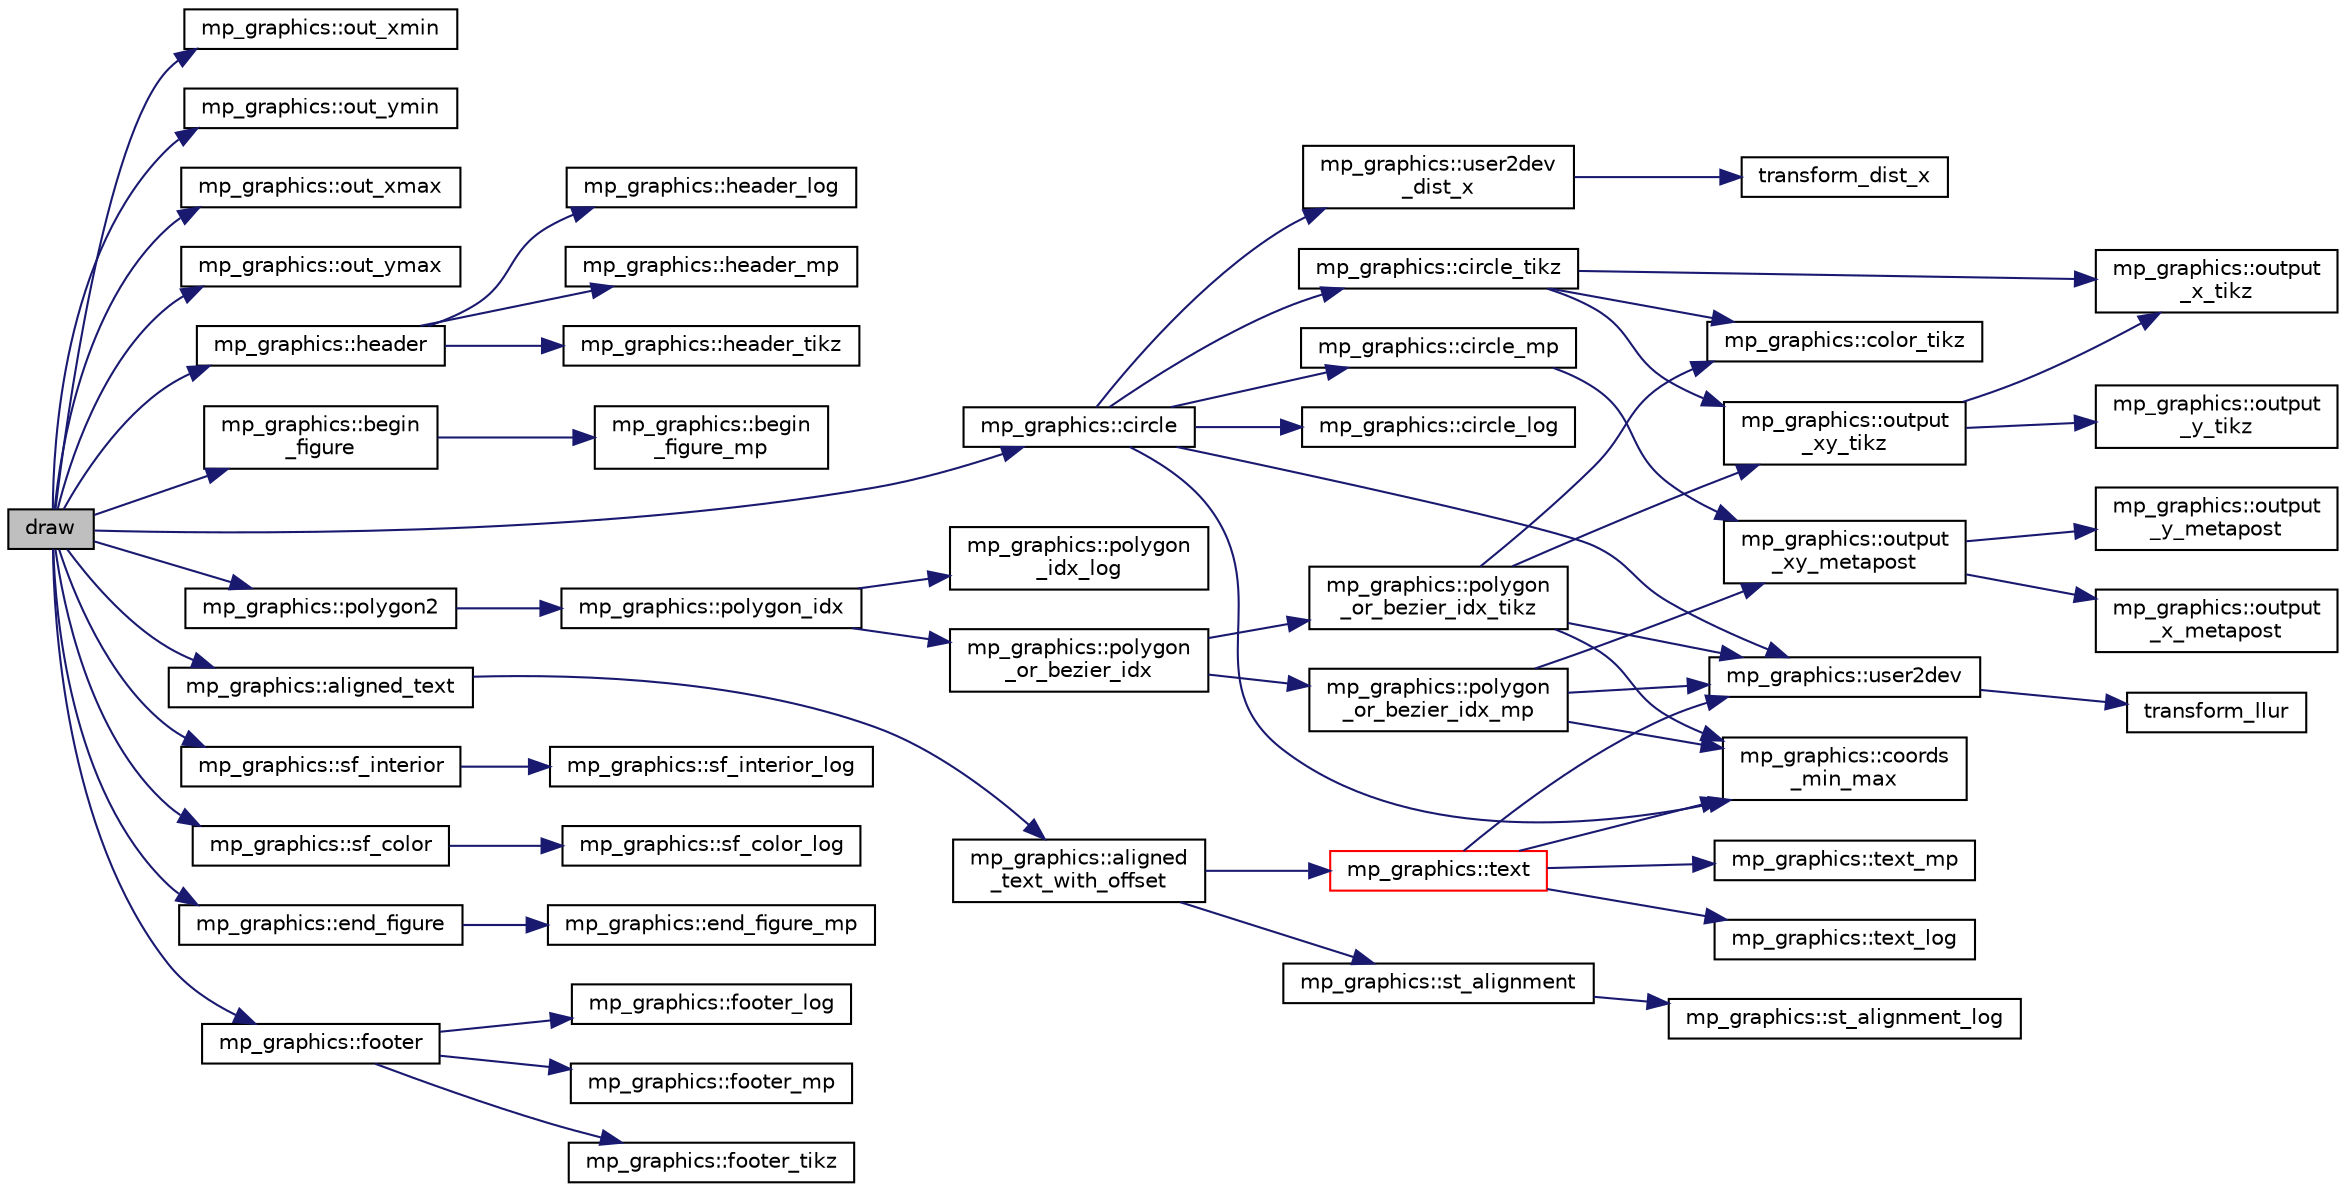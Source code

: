 digraph "draw"
{
  edge [fontname="Helvetica",fontsize="10",labelfontname="Helvetica",labelfontsize="10"];
  node [fontname="Helvetica",fontsize="10",shape=record];
  rankdir="LR";
  Node24 [label="draw",height=0.2,width=0.4,color="black", fillcolor="grey75", style="filled", fontcolor="black"];
  Node24 -> Node25 [color="midnightblue",fontsize="10",style="solid",fontname="Helvetica"];
  Node25 [label="mp_graphics::out_xmin",height=0.2,width=0.4,color="black", fillcolor="white", style="filled",URL="$da/d2c/classmp__graphics.html#a565bfb3987a4e246e3fd61d15c714ee7"];
  Node24 -> Node26 [color="midnightblue",fontsize="10",style="solid",fontname="Helvetica"];
  Node26 [label="mp_graphics::out_ymin",height=0.2,width=0.4,color="black", fillcolor="white", style="filled",URL="$da/d2c/classmp__graphics.html#a01d97c3ec8360a3c2244aa895e2b9c9e"];
  Node24 -> Node27 [color="midnightblue",fontsize="10",style="solid",fontname="Helvetica"];
  Node27 [label="mp_graphics::out_xmax",height=0.2,width=0.4,color="black", fillcolor="white", style="filled",URL="$da/d2c/classmp__graphics.html#af0f66267f65077db72afeb0ce0b8df31"];
  Node24 -> Node28 [color="midnightblue",fontsize="10",style="solid",fontname="Helvetica"];
  Node28 [label="mp_graphics::out_ymax",height=0.2,width=0.4,color="black", fillcolor="white", style="filled",URL="$da/d2c/classmp__graphics.html#a16d4b00f27d431c20c08840b6043cc7f"];
  Node24 -> Node29 [color="midnightblue",fontsize="10",style="solid",fontname="Helvetica"];
  Node29 [label="mp_graphics::header",height=0.2,width=0.4,color="black", fillcolor="white", style="filled",URL="$da/d2c/classmp__graphics.html#ad500b1cac8c75bf8a2f2ac78938c4e30"];
  Node29 -> Node30 [color="midnightblue",fontsize="10",style="solid",fontname="Helvetica"];
  Node30 [label="mp_graphics::header_log",height=0.2,width=0.4,color="black", fillcolor="white", style="filled",URL="$da/d2c/classmp__graphics.html#a001ad397d28bb3032a3201aac0896ce8"];
  Node29 -> Node31 [color="midnightblue",fontsize="10",style="solid",fontname="Helvetica"];
  Node31 [label="mp_graphics::header_mp",height=0.2,width=0.4,color="black", fillcolor="white", style="filled",URL="$da/d2c/classmp__graphics.html#ad08252e9be57fd9d484a80a1c3602969"];
  Node29 -> Node32 [color="midnightblue",fontsize="10",style="solid",fontname="Helvetica"];
  Node32 [label="mp_graphics::header_tikz",height=0.2,width=0.4,color="black", fillcolor="white", style="filled",URL="$da/d2c/classmp__graphics.html#a89a5fbf0e495443260399c1b6b3bb320"];
  Node24 -> Node33 [color="midnightblue",fontsize="10",style="solid",fontname="Helvetica"];
  Node33 [label="mp_graphics::begin\l_figure",height=0.2,width=0.4,color="black", fillcolor="white", style="filled",URL="$da/d2c/classmp__graphics.html#a5755257d778fb161984a756d0ad9c600"];
  Node33 -> Node34 [color="midnightblue",fontsize="10",style="solid",fontname="Helvetica"];
  Node34 [label="mp_graphics::begin\l_figure_mp",height=0.2,width=0.4,color="black", fillcolor="white", style="filled",URL="$da/d2c/classmp__graphics.html#aab98691d8a4a65a5ac8ed06e8f71c640"];
  Node24 -> Node35 [color="midnightblue",fontsize="10",style="solid",fontname="Helvetica"];
  Node35 [label="mp_graphics::circle",height=0.2,width=0.4,color="black", fillcolor="white", style="filled",URL="$da/d2c/classmp__graphics.html#a0e1e32cdfd93dd41678a1dda2671ab6e"];
  Node35 -> Node36 [color="midnightblue",fontsize="10",style="solid",fontname="Helvetica"];
  Node36 [label="mp_graphics::coords\l_min_max",height=0.2,width=0.4,color="black", fillcolor="white", style="filled",URL="$da/d2c/classmp__graphics.html#afa0af74da2afd1d00b2eeb5e25b4f596"];
  Node35 -> Node37 [color="midnightblue",fontsize="10",style="solid",fontname="Helvetica"];
  Node37 [label="mp_graphics::user2dev",height=0.2,width=0.4,color="black", fillcolor="white", style="filled",URL="$da/d2c/classmp__graphics.html#af087f5f4b08c72f67f5e35cc312070fb"];
  Node37 -> Node38 [color="midnightblue",fontsize="10",style="solid",fontname="Helvetica"];
  Node38 [label="transform_llur",height=0.2,width=0.4,color="black", fillcolor="white", style="filled",URL="$d9/d29/draw_8_c.html#af38b139f64e19404b9a944c7188d4aff"];
  Node35 -> Node39 [color="midnightblue",fontsize="10",style="solid",fontname="Helvetica"];
  Node39 [label="mp_graphics::user2dev\l_dist_x",height=0.2,width=0.4,color="black", fillcolor="white", style="filled",URL="$da/d2c/classmp__graphics.html#a0c6b0bda2fbf3a7baa984eba08a87478"];
  Node39 -> Node40 [color="midnightblue",fontsize="10",style="solid",fontname="Helvetica"];
  Node40 [label="transform_dist_x",height=0.2,width=0.4,color="black", fillcolor="white", style="filled",URL="$d9/d29/draw_8_c.html#ae3c6c150bc6ef27101af4a6eb7e5b33a"];
  Node35 -> Node41 [color="midnightblue",fontsize="10",style="solid",fontname="Helvetica"];
  Node41 [label="mp_graphics::circle_log",height=0.2,width=0.4,color="black", fillcolor="white", style="filled",URL="$da/d2c/classmp__graphics.html#a39416f00c1c310a76936674cdff82e49"];
  Node35 -> Node42 [color="midnightblue",fontsize="10",style="solid",fontname="Helvetica"];
  Node42 [label="mp_graphics::circle_mp",height=0.2,width=0.4,color="black", fillcolor="white", style="filled",URL="$da/d2c/classmp__graphics.html#af45ff3b26ab8578a58b17b3507578fc2"];
  Node42 -> Node43 [color="midnightblue",fontsize="10",style="solid",fontname="Helvetica"];
  Node43 [label="mp_graphics::output\l_xy_metapost",height=0.2,width=0.4,color="black", fillcolor="white", style="filled",URL="$da/d2c/classmp__graphics.html#a564e7d2700489eed72ea865b3acc14db"];
  Node43 -> Node44 [color="midnightblue",fontsize="10",style="solid",fontname="Helvetica"];
  Node44 [label="mp_graphics::output\l_x_metapost",height=0.2,width=0.4,color="black", fillcolor="white", style="filled",URL="$da/d2c/classmp__graphics.html#aee38beb59e940946cbb575cde90b9cfe"];
  Node43 -> Node45 [color="midnightblue",fontsize="10",style="solid",fontname="Helvetica"];
  Node45 [label="mp_graphics::output\l_y_metapost",height=0.2,width=0.4,color="black", fillcolor="white", style="filled",URL="$da/d2c/classmp__graphics.html#a41c9d8463dc57fa97bb9a1e0577980b6"];
  Node35 -> Node46 [color="midnightblue",fontsize="10",style="solid",fontname="Helvetica"];
  Node46 [label="mp_graphics::circle_tikz",height=0.2,width=0.4,color="black", fillcolor="white", style="filled",URL="$da/d2c/classmp__graphics.html#a2130247d7df0f51620ccc91d17b713f7"];
  Node46 -> Node47 [color="midnightblue",fontsize="10",style="solid",fontname="Helvetica"];
  Node47 [label="mp_graphics::color_tikz",height=0.2,width=0.4,color="black", fillcolor="white", style="filled",URL="$da/d2c/classmp__graphics.html#a55d0835caab08eaf3e409096bbb91d63"];
  Node46 -> Node48 [color="midnightblue",fontsize="10",style="solid",fontname="Helvetica"];
  Node48 [label="mp_graphics::output\l_xy_tikz",height=0.2,width=0.4,color="black", fillcolor="white", style="filled",URL="$da/d2c/classmp__graphics.html#a640800bc67fec9ed441b27c71461e9c6"];
  Node48 -> Node49 [color="midnightblue",fontsize="10",style="solid",fontname="Helvetica"];
  Node49 [label="mp_graphics::output\l_x_tikz",height=0.2,width=0.4,color="black", fillcolor="white", style="filled",URL="$da/d2c/classmp__graphics.html#a311d4fb1c32d1eb0faeee055bb8badee"];
  Node48 -> Node50 [color="midnightblue",fontsize="10",style="solid",fontname="Helvetica"];
  Node50 [label="mp_graphics::output\l_y_tikz",height=0.2,width=0.4,color="black", fillcolor="white", style="filled",URL="$da/d2c/classmp__graphics.html#a0d6bddb89b4c58c82aa124dd003dda08"];
  Node46 -> Node49 [color="midnightblue",fontsize="10",style="solid",fontname="Helvetica"];
  Node24 -> Node51 [color="midnightblue",fontsize="10",style="solid",fontname="Helvetica"];
  Node51 [label="mp_graphics::polygon2",height=0.2,width=0.4,color="black", fillcolor="white", style="filled",URL="$da/d2c/classmp__graphics.html#ad4052be9dec4eeef879dcc8ca6d85d71"];
  Node51 -> Node52 [color="midnightblue",fontsize="10",style="solid",fontname="Helvetica"];
  Node52 [label="mp_graphics::polygon_idx",height=0.2,width=0.4,color="black", fillcolor="white", style="filled",URL="$da/d2c/classmp__graphics.html#a60729a478cad572ccb9df00b0f5988df"];
  Node52 -> Node53 [color="midnightblue",fontsize="10",style="solid",fontname="Helvetica"];
  Node53 [label="mp_graphics::polygon\l_idx_log",height=0.2,width=0.4,color="black", fillcolor="white", style="filled",URL="$da/d2c/classmp__graphics.html#aef990b1a5e84f4781ff613ce48fafe83"];
  Node52 -> Node54 [color="midnightblue",fontsize="10",style="solid",fontname="Helvetica"];
  Node54 [label="mp_graphics::polygon\l_or_bezier_idx",height=0.2,width=0.4,color="black", fillcolor="white", style="filled",URL="$da/d2c/classmp__graphics.html#ac67f20507b7b4f592e9ed90aaa1f472a"];
  Node54 -> Node55 [color="midnightblue",fontsize="10",style="solid",fontname="Helvetica"];
  Node55 [label="mp_graphics::polygon\l_or_bezier_idx_mp",height=0.2,width=0.4,color="black", fillcolor="white", style="filled",URL="$da/d2c/classmp__graphics.html#ac1c736f6c02abd6df696eb949c3513ac"];
  Node55 -> Node36 [color="midnightblue",fontsize="10",style="solid",fontname="Helvetica"];
  Node55 -> Node37 [color="midnightblue",fontsize="10",style="solid",fontname="Helvetica"];
  Node55 -> Node43 [color="midnightblue",fontsize="10",style="solid",fontname="Helvetica"];
  Node54 -> Node56 [color="midnightblue",fontsize="10",style="solid",fontname="Helvetica"];
  Node56 [label="mp_graphics::polygon\l_or_bezier_idx_tikz",height=0.2,width=0.4,color="black", fillcolor="white", style="filled",URL="$da/d2c/classmp__graphics.html#ae266ecef91f4cd8a6fd4054b17354370"];
  Node56 -> Node47 [color="midnightblue",fontsize="10",style="solid",fontname="Helvetica"];
  Node56 -> Node36 [color="midnightblue",fontsize="10",style="solid",fontname="Helvetica"];
  Node56 -> Node37 [color="midnightblue",fontsize="10",style="solid",fontname="Helvetica"];
  Node56 -> Node48 [color="midnightblue",fontsize="10",style="solid",fontname="Helvetica"];
  Node24 -> Node57 [color="midnightblue",fontsize="10",style="solid",fontname="Helvetica"];
  Node57 [label="mp_graphics::sf_interior",height=0.2,width=0.4,color="black", fillcolor="white", style="filled",URL="$da/d2c/classmp__graphics.html#a2db6a380fffb003254304ea9489a452b"];
  Node57 -> Node58 [color="midnightblue",fontsize="10",style="solid",fontname="Helvetica"];
  Node58 [label="mp_graphics::sf_interior_log",height=0.2,width=0.4,color="black", fillcolor="white", style="filled",URL="$da/d2c/classmp__graphics.html#ab805bb76ca29a586a45209d2ed00b085"];
  Node24 -> Node59 [color="midnightblue",fontsize="10",style="solid",fontname="Helvetica"];
  Node59 [label="mp_graphics::sf_color",height=0.2,width=0.4,color="black", fillcolor="white", style="filled",URL="$da/d2c/classmp__graphics.html#ae6d1c954f0bacaa8b282a7230f7cce14"];
  Node59 -> Node60 [color="midnightblue",fontsize="10",style="solid",fontname="Helvetica"];
  Node60 [label="mp_graphics::sf_color_log",height=0.2,width=0.4,color="black", fillcolor="white", style="filled",URL="$da/d2c/classmp__graphics.html#a59c3f1bdd7dfc0ac8f3c42e414eb8d98"];
  Node24 -> Node61 [color="midnightblue",fontsize="10",style="solid",fontname="Helvetica"];
  Node61 [label="mp_graphics::aligned_text",height=0.2,width=0.4,color="black", fillcolor="white", style="filled",URL="$da/d2c/classmp__graphics.html#a52ca0d0e39640fe15c6a8bd8633c9e5a"];
  Node61 -> Node62 [color="midnightblue",fontsize="10",style="solid",fontname="Helvetica"];
  Node62 [label="mp_graphics::aligned\l_text_with_offset",height=0.2,width=0.4,color="black", fillcolor="white", style="filled",URL="$da/d2c/classmp__graphics.html#a3b5a8558ee721bd8b9ed36e732317679"];
  Node62 -> Node63 [color="midnightblue",fontsize="10",style="solid",fontname="Helvetica"];
  Node63 [label="mp_graphics::st_alignment",height=0.2,width=0.4,color="black", fillcolor="white", style="filled",URL="$da/d2c/classmp__graphics.html#ab897ac847368de2da4296c7f159cc5f9"];
  Node63 -> Node64 [color="midnightblue",fontsize="10",style="solid",fontname="Helvetica"];
  Node64 [label="mp_graphics::st_alignment_log",height=0.2,width=0.4,color="black", fillcolor="white", style="filled",URL="$da/d2c/classmp__graphics.html#a9f7aa1c186791f69881ddbf590835f3e"];
  Node62 -> Node65 [color="midnightblue",fontsize="10",style="solid",fontname="Helvetica"];
  Node65 [label="mp_graphics::text",height=0.2,width=0.4,color="red", fillcolor="white", style="filled",URL="$da/d2c/classmp__graphics.html#ae92ece77cf1942bfee760d6cf854b74b"];
  Node65 -> Node36 [color="midnightblue",fontsize="10",style="solid",fontname="Helvetica"];
  Node65 -> Node37 [color="midnightblue",fontsize="10",style="solid",fontname="Helvetica"];
  Node65 -> Node66 [color="midnightblue",fontsize="10",style="solid",fontname="Helvetica"];
  Node66 [label="mp_graphics::text_log",height=0.2,width=0.4,color="black", fillcolor="white", style="filled",URL="$da/d2c/classmp__graphics.html#a3a8320de1e68f3c290e138355f05f8ae"];
  Node65 -> Node67 [color="midnightblue",fontsize="10",style="solid",fontname="Helvetica"];
  Node67 [label="mp_graphics::text_mp",height=0.2,width=0.4,color="black", fillcolor="white", style="filled",URL="$da/d2c/classmp__graphics.html#ad30aeb75639e84d876dade51faa50bee"];
  Node24 -> Node69 [color="midnightblue",fontsize="10",style="solid",fontname="Helvetica"];
  Node69 [label="mp_graphics::end_figure",height=0.2,width=0.4,color="black", fillcolor="white", style="filled",URL="$da/d2c/classmp__graphics.html#af7e758a9c83d809d033e1d18752d2925"];
  Node69 -> Node70 [color="midnightblue",fontsize="10",style="solid",fontname="Helvetica"];
  Node70 [label="mp_graphics::end_figure_mp",height=0.2,width=0.4,color="black", fillcolor="white", style="filled",URL="$da/d2c/classmp__graphics.html#a9689888a580c69708ba1ead311f4cd26"];
  Node24 -> Node71 [color="midnightblue",fontsize="10",style="solid",fontname="Helvetica"];
  Node71 [label="mp_graphics::footer",height=0.2,width=0.4,color="black", fillcolor="white", style="filled",URL="$da/d2c/classmp__graphics.html#a20ae36e3dae7401578c7623f73419fe8"];
  Node71 -> Node72 [color="midnightblue",fontsize="10",style="solid",fontname="Helvetica"];
  Node72 [label="mp_graphics::footer_log",height=0.2,width=0.4,color="black", fillcolor="white", style="filled",URL="$da/d2c/classmp__graphics.html#a24e948667d548c41a757285e7a22c2c0"];
  Node71 -> Node73 [color="midnightblue",fontsize="10",style="solid",fontname="Helvetica"];
  Node73 [label="mp_graphics::footer_mp",height=0.2,width=0.4,color="black", fillcolor="white", style="filled",URL="$da/d2c/classmp__graphics.html#a3667f25d3a90de957ede28f7aa95ac56"];
  Node71 -> Node74 [color="midnightblue",fontsize="10",style="solid",fontname="Helvetica"];
  Node74 [label="mp_graphics::footer_tikz",height=0.2,width=0.4,color="black", fillcolor="white", style="filled",URL="$da/d2c/classmp__graphics.html#a6cd32ee52e926c056c84756d5c5a8687"];
}
